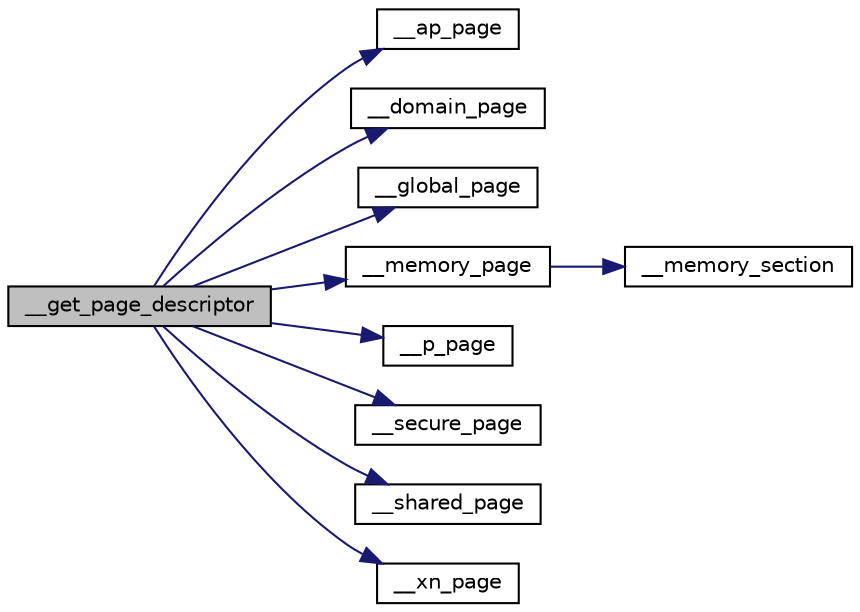 digraph "__get_page_descriptor"
{
 // LATEX_PDF_SIZE
  edge [fontname="Helvetica",fontsize="10",labelfontname="Helvetica",labelfontsize="10"];
  node [fontname="Helvetica",fontsize="10",shape=record];
  rankdir="LR";
  Node1 [label="__get_page_descriptor",height=0.2,width=0.4,color="black", fillcolor="grey75", style="filled", fontcolor="black",tooltip="Create a L1 and L2 4k/64k page descriptor."];
  Node1 -> Node2 [color="midnightblue",fontsize="10",style="solid",fontname="Helvetica"];
  Node2 [label="__ap_page",height=0.2,width=0.4,color="black", fillcolor="white", style="filled",URL="$group___m_m_u___functions.html#gaf87456022881530f30354c3e84955bf8",tooltip="Set 4k/64k page access privileges."];
  Node1 -> Node3 [color="midnightblue",fontsize="10",style="solid",fontname="Helvetica"];
  Node3 [label="__domain_page",height=0.2,width=0.4,color="black", fillcolor="white", style="filled",URL="$group___m_m_u___functions.html#gaf6ade9af49080e011c6ac9ad46b4993f",tooltip="Set 4k/64k page domain."];
  Node1 -> Node4 [color="midnightblue",fontsize="10",style="solid",fontname="Helvetica"];
  Node4 [label="__global_page",height=0.2,width=0.4,color="black", fillcolor="white", style="filled",URL="$group___m_m_u___functions.html#ga941feca37d9210110e090dc4ecd43ca5",tooltip="Set 4k/64k page Global attribute."];
  Node1 -> Node5 [color="midnightblue",fontsize="10",style="solid",fontname="Helvetica"];
  Node5 [label="__memory_page",height=0.2,width=0.4,color="black", fillcolor="white", style="filled",URL="$group___m_m_u___functions.html#ga3eb167ca2d2e63c53a62ac1fb7cde793",tooltip="Set 4k/64k page memory attributes."];
  Node5 -> Node6 [color="midnightblue",fontsize="10",style="solid",fontname="Helvetica"];
  Node6 [label="__memory_section",height=0.2,width=0.4,color="black", fillcolor="white", style="filled",URL="$group___m_m_u___functions.html#ga3883e7cea429d89d07e32fe69b241565",tooltip="Set Section memory attributes."];
  Node1 -> Node7 [color="midnightblue",fontsize="10",style="solid",fontname="Helvetica"];
  Node7 [label="__p_page",height=0.2,width=0.4,color="black", fillcolor="white", style="filled",URL="$group___m_m_u___functions.html#gad99cf050a448feeb534988003e38b861",tooltip="Set 4k/64k page parity check."];
  Node1 -> Node8 [color="midnightblue",fontsize="10",style="solid",fontname="Helvetica"];
  Node8 [label="__secure_page",height=0.2,width=0.4,color="black", fillcolor="white", style="filled",URL="$group___m_m_u___functions.html#ga27417dca4e862ec314c09fd2b89383ff",tooltip="Set 4k/64k page Security attribute."];
  Node1 -> Node9 [color="midnightblue",fontsize="10",style="solid",fontname="Helvetica"];
  Node9 [label="__shared_page",height=0.2,width=0.4,color="black", fillcolor="white", style="filled",URL="$group___m_m_u___functions.html#gae48e2237412f51af7bdbd7d4d3d5125d",tooltip="Set 4k/64k page shareability."];
  Node1 -> Node10 [color="midnightblue",fontsize="10",style="solid",fontname="Helvetica"];
  Node10 [label="__xn_page",height=0.2,width=0.4,color="black", fillcolor="white", style="filled",URL="$group___m_m_u___functions.html#ga29333191c243fead911c3a25586583ef",tooltip="Set 4k/64k page execution-never attribute."];
}
